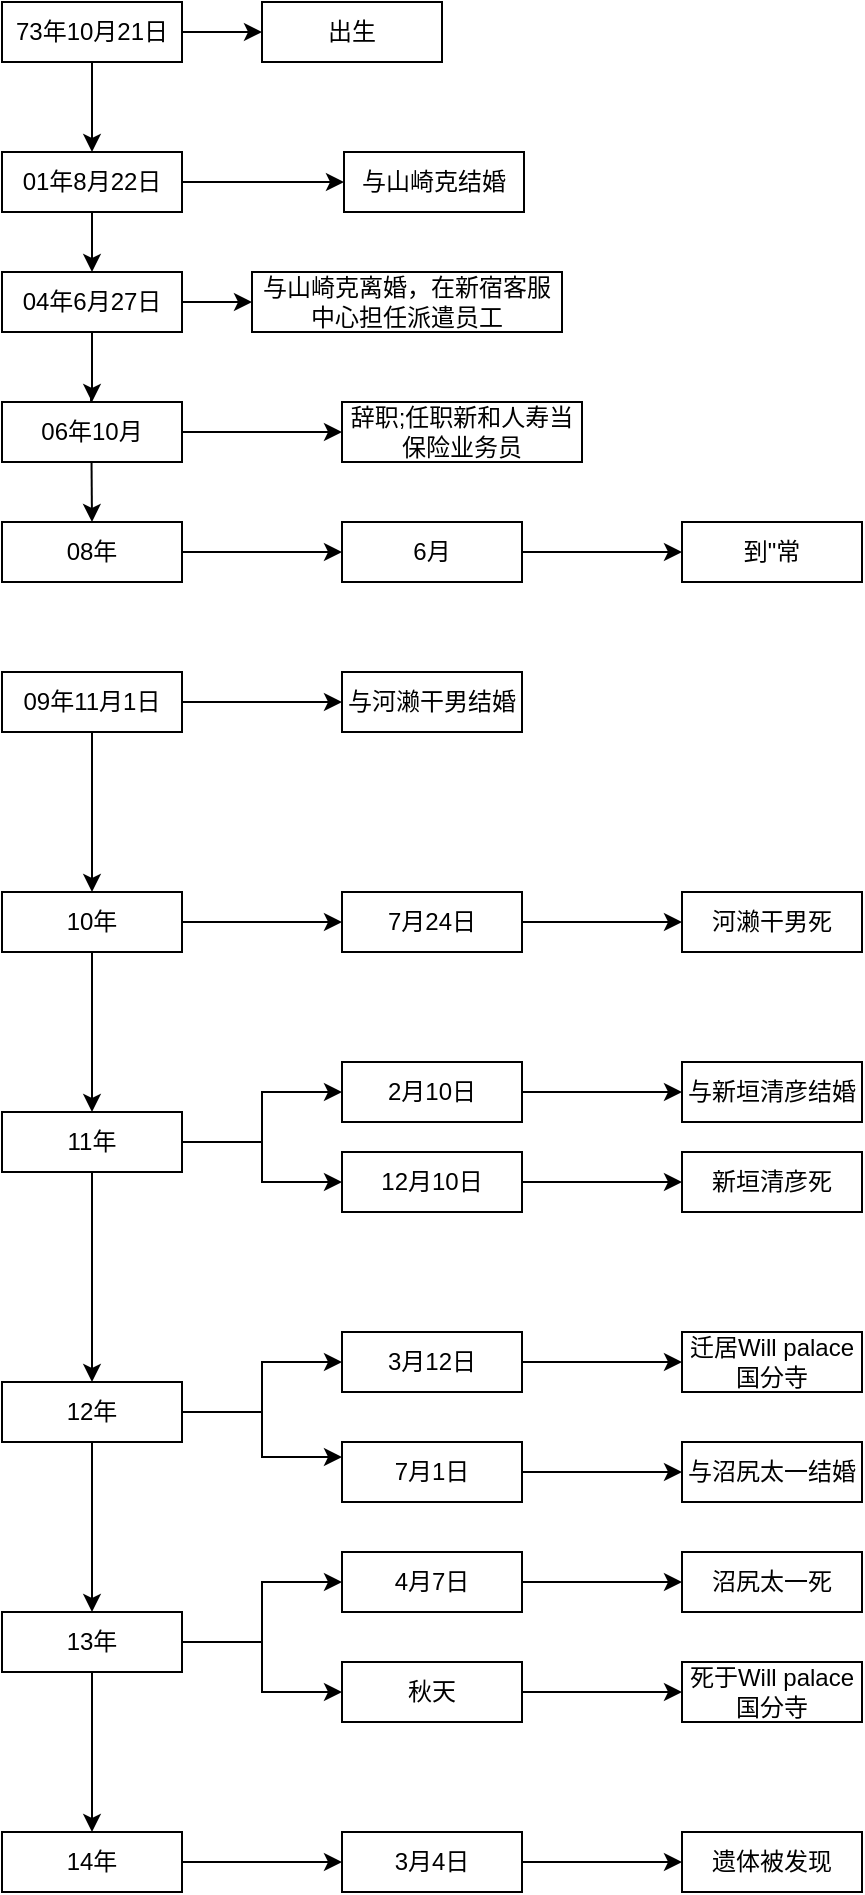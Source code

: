<mxfile version="16.2.2" type="github">
  <diagram id="NN0y3WyNkyOe7qQfY7lL" name="第 1 页">
    <mxGraphModel dx="1058" dy="642" grid="1" gridSize="10" guides="1" tooltips="1" connect="1" arrows="1" fold="1" page="1" pageScale="1" pageWidth="827" pageHeight="1169" math="0" shadow="0">
      <root>
        <mxCell id="0" />
        <mxCell id="1" parent="0" />
        <mxCell id="WIrS2NorhR0GccS97uFX-5" style="edgeStyle=orthogonalEdgeStyle;rounded=0;orthogonalLoop=1;jettySize=auto;html=1;" parent="1" source="WIrS2NorhR0GccS97uFX-1" target="WIrS2NorhR0GccS97uFX-4" edge="1">
          <mxGeometry relative="1" as="geometry" />
        </mxCell>
        <mxCell id="WIrS2NorhR0GccS97uFX-7" style="edgeStyle=orthogonalEdgeStyle;rounded=0;orthogonalLoop=1;jettySize=auto;html=1;exitX=0.5;exitY=1;exitDx=0;exitDy=0;" parent="1" source="WIrS2NorhR0GccS97uFX-1" target="WIrS2NorhR0GccS97uFX-6" edge="1">
          <mxGeometry relative="1" as="geometry" />
        </mxCell>
        <mxCell id="WIrS2NorhR0GccS97uFX-1" value="73年10月21日" style="rounded=0;whiteSpace=wrap;html=1;" parent="1" vertex="1">
          <mxGeometry x="160" width="90" height="30" as="geometry" />
        </mxCell>
        <mxCell id="WIrS2NorhR0GccS97uFX-4" value="出生" style="rounded=0;whiteSpace=wrap;html=1;" parent="1" vertex="1">
          <mxGeometry x="290" width="90" height="30" as="geometry" />
        </mxCell>
        <mxCell id="WIrS2NorhR0GccS97uFX-9" value="" style="edgeStyle=orthogonalEdgeStyle;rounded=0;orthogonalLoop=1;jettySize=auto;html=1;" parent="1" source="WIrS2NorhR0GccS97uFX-6" target="WIrS2NorhR0GccS97uFX-8" edge="1">
          <mxGeometry relative="1" as="geometry" />
        </mxCell>
        <mxCell id="WIrS2NorhR0GccS97uFX-11" style="edgeStyle=orthogonalEdgeStyle;rounded=0;orthogonalLoop=1;jettySize=auto;html=1;exitX=0.5;exitY=1;exitDx=0;exitDy=0;" parent="1" source="WIrS2NorhR0GccS97uFX-6" target="WIrS2NorhR0GccS97uFX-10" edge="1">
          <mxGeometry relative="1" as="geometry" />
        </mxCell>
        <mxCell id="WIrS2NorhR0GccS97uFX-6" value="01年8月22日" style="rounded=0;whiteSpace=wrap;html=1;" parent="1" vertex="1">
          <mxGeometry x="160" y="75" width="90" height="30" as="geometry" />
        </mxCell>
        <mxCell id="WIrS2NorhR0GccS97uFX-8" value="与山崎克结婚" style="rounded=0;whiteSpace=wrap;html=1;" parent="1" vertex="1">
          <mxGeometry x="331" y="75" width="90" height="30" as="geometry" />
        </mxCell>
        <mxCell id="WIrS2NorhR0GccS97uFX-13" style="edgeStyle=orthogonalEdgeStyle;rounded=0;orthogonalLoop=1;jettySize=auto;html=1;exitX=1;exitY=0.5;exitDx=0;exitDy=0;" parent="1" source="WIrS2NorhR0GccS97uFX-10" target="WIrS2NorhR0GccS97uFX-12" edge="1">
          <mxGeometry relative="1" as="geometry" />
        </mxCell>
        <mxCell id="WIrS2NorhR0GccS97uFX-15" style="edgeStyle=orthogonalEdgeStyle;rounded=0;orthogonalLoop=1;jettySize=auto;html=1;exitX=0.5;exitY=1;exitDx=0;exitDy=0;entryX=0.5;entryY=0;entryDx=0;entryDy=0;" parent="1" target="Df0k519SetaLiw9mAWVr-11" edge="1">
          <mxGeometry relative="1" as="geometry">
            <mxPoint x="204.5" y="195" as="sourcePoint" />
            <mxPoint x="204.5" y="365" as="targetPoint" />
          </mxGeometry>
        </mxCell>
        <mxCell id="Df0k519SetaLiw9mAWVr-5" style="edgeStyle=orthogonalEdgeStyle;rounded=0;orthogonalLoop=1;jettySize=auto;html=1;exitX=0.5;exitY=1;exitDx=0;exitDy=0;" edge="1" parent="1" source="WIrS2NorhR0GccS97uFX-10" target="Df0k519SetaLiw9mAWVr-4">
          <mxGeometry relative="1" as="geometry" />
        </mxCell>
        <mxCell id="WIrS2NorhR0GccS97uFX-10" value="04年6月27日" style="rounded=0;whiteSpace=wrap;html=1;" parent="1" vertex="1">
          <mxGeometry x="160" y="135" width="90" height="30" as="geometry" />
        </mxCell>
        <mxCell id="WIrS2NorhR0GccS97uFX-12" value="与山崎克离婚，在新宿客服中心担任派遣员工" style="rounded=0;whiteSpace=wrap;html=1;" parent="1" vertex="1">
          <mxGeometry x="285" y="135" width="155" height="30" as="geometry" />
        </mxCell>
        <mxCell id="WIrS2NorhR0GccS97uFX-17" value="" style="edgeStyle=orthogonalEdgeStyle;rounded=0;orthogonalLoop=1;jettySize=auto;html=1;" parent="1" source="WIrS2NorhR0GccS97uFX-14" target="WIrS2NorhR0GccS97uFX-16" edge="1">
          <mxGeometry relative="1" as="geometry" />
        </mxCell>
        <mxCell id="WIrS2NorhR0GccS97uFX-19" value="" style="edgeStyle=orthogonalEdgeStyle;rounded=0;orthogonalLoop=1;jettySize=auto;html=1;" parent="1" source="WIrS2NorhR0GccS97uFX-14" target="WIrS2NorhR0GccS97uFX-18" edge="1">
          <mxGeometry relative="1" as="geometry" />
        </mxCell>
        <mxCell id="WIrS2NorhR0GccS97uFX-14" value="09年11月1日" style="rounded=0;whiteSpace=wrap;html=1;" parent="1" vertex="1">
          <mxGeometry x="160" y="335" width="90" height="30" as="geometry" />
        </mxCell>
        <mxCell id="WIrS2NorhR0GccS97uFX-16" value="与河濑干男结婚" style="rounded=0;whiteSpace=wrap;html=1;" parent="1" vertex="1">
          <mxGeometry x="330" y="335" width="90" height="30" as="geometry" />
        </mxCell>
        <mxCell id="WIrS2NorhR0GccS97uFX-21" value="" style="edgeStyle=orthogonalEdgeStyle;rounded=0;orthogonalLoop=1;jettySize=auto;html=1;" parent="1" source="WIrS2NorhR0GccS97uFX-18" target="WIrS2NorhR0GccS97uFX-20" edge="1">
          <mxGeometry relative="1" as="geometry" />
        </mxCell>
        <mxCell id="WIrS2NorhR0GccS97uFX-25" value="" style="edgeStyle=orthogonalEdgeStyle;rounded=0;orthogonalLoop=1;jettySize=auto;html=1;" parent="1" source="WIrS2NorhR0GccS97uFX-18" target="WIrS2NorhR0GccS97uFX-24" edge="1">
          <mxGeometry relative="1" as="geometry" />
        </mxCell>
        <mxCell id="WIrS2NorhR0GccS97uFX-18" value="10年" style="rounded=0;whiteSpace=wrap;html=1;" parent="1" vertex="1">
          <mxGeometry x="160" y="445" width="90" height="30" as="geometry" />
        </mxCell>
        <mxCell id="WIrS2NorhR0GccS97uFX-23" value="" style="edgeStyle=orthogonalEdgeStyle;rounded=0;orthogonalLoop=1;jettySize=auto;html=1;" parent="1" source="WIrS2NorhR0GccS97uFX-20" target="WIrS2NorhR0GccS97uFX-22" edge="1">
          <mxGeometry relative="1" as="geometry" />
        </mxCell>
        <mxCell id="WIrS2NorhR0GccS97uFX-20" value="7月24日" style="rounded=0;whiteSpace=wrap;html=1;" parent="1" vertex="1">
          <mxGeometry x="330" y="445" width="90" height="30" as="geometry" />
        </mxCell>
        <mxCell id="WIrS2NorhR0GccS97uFX-22" value="河濑干男死" style="rounded=0;whiteSpace=wrap;html=1;" parent="1" vertex="1">
          <mxGeometry x="500" y="445" width="90" height="30" as="geometry" />
        </mxCell>
        <mxCell id="WIrS2NorhR0GccS97uFX-27" value="" style="edgeStyle=orthogonalEdgeStyle;rounded=0;orthogonalLoop=1;jettySize=auto;html=1;" parent="1" source="WIrS2NorhR0GccS97uFX-24" target="WIrS2NorhR0GccS97uFX-26" edge="1">
          <mxGeometry relative="1" as="geometry" />
        </mxCell>
        <mxCell id="WIrS2NorhR0GccS97uFX-41" style="edgeStyle=orthogonalEdgeStyle;rounded=0;orthogonalLoop=1;jettySize=auto;html=1;exitX=1;exitY=0.5;exitDx=0;exitDy=0;" parent="1" source="WIrS2NorhR0GccS97uFX-24" target="WIrS2NorhR0GccS97uFX-36" edge="1">
          <mxGeometry relative="1" as="geometry" />
        </mxCell>
        <mxCell id="WIrS2NorhR0GccS97uFX-43" value="" style="edgeStyle=orthogonalEdgeStyle;rounded=0;orthogonalLoop=1;jettySize=auto;html=1;" parent="1" source="WIrS2NorhR0GccS97uFX-24" target="WIrS2NorhR0GccS97uFX-42" edge="1">
          <mxGeometry relative="1" as="geometry" />
        </mxCell>
        <mxCell id="WIrS2NorhR0GccS97uFX-24" value="11年" style="rounded=0;whiteSpace=wrap;html=1;" parent="1" vertex="1">
          <mxGeometry x="160" y="555" width="90" height="30" as="geometry" />
        </mxCell>
        <mxCell id="WIrS2NorhR0GccS97uFX-29" value="" style="edgeStyle=orthogonalEdgeStyle;rounded=0;orthogonalLoop=1;jettySize=auto;html=1;" parent="1" source="WIrS2NorhR0GccS97uFX-26" target="WIrS2NorhR0GccS97uFX-28" edge="1">
          <mxGeometry relative="1" as="geometry" />
        </mxCell>
        <mxCell id="WIrS2NorhR0GccS97uFX-26" value="2月10日" style="rounded=0;whiteSpace=wrap;html=1;" parent="1" vertex="1">
          <mxGeometry x="330" y="530" width="90" height="30" as="geometry" />
        </mxCell>
        <mxCell id="WIrS2NorhR0GccS97uFX-28" value="与新垣清彦结婚" style="rounded=0;whiteSpace=wrap;html=1;" parent="1" vertex="1">
          <mxGeometry x="500" y="530" width="90" height="30" as="geometry" />
        </mxCell>
        <mxCell id="WIrS2NorhR0GccS97uFX-39" value="" style="edgeStyle=orthogonalEdgeStyle;rounded=0;orthogonalLoop=1;jettySize=auto;html=1;" parent="1" source="WIrS2NorhR0GccS97uFX-36" target="WIrS2NorhR0GccS97uFX-38" edge="1">
          <mxGeometry relative="1" as="geometry" />
        </mxCell>
        <mxCell id="WIrS2NorhR0GccS97uFX-36" value="12月10日" style="rounded=0;whiteSpace=wrap;html=1;" parent="1" vertex="1">
          <mxGeometry x="330" y="575" width="90" height="30" as="geometry" />
        </mxCell>
        <mxCell id="WIrS2NorhR0GccS97uFX-38" value="新垣清彦死" style="rounded=0;whiteSpace=wrap;html=1;" parent="1" vertex="1">
          <mxGeometry x="500" y="575" width="90" height="30" as="geometry" />
        </mxCell>
        <mxCell id="WIrS2NorhR0GccS97uFX-45" value="" style="edgeStyle=orthogonalEdgeStyle;rounded=0;orthogonalLoop=1;jettySize=auto;html=1;" parent="1" source="WIrS2NorhR0GccS97uFX-42" target="WIrS2NorhR0GccS97uFX-44" edge="1">
          <mxGeometry relative="1" as="geometry" />
        </mxCell>
        <mxCell id="WIrS2NorhR0GccS97uFX-54" value="" style="edgeStyle=orthogonalEdgeStyle;rounded=0;orthogonalLoop=1;jettySize=auto;html=1;" parent="1" source="WIrS2NorhR0GccS97uFX-42" target="WIrS2NorhR0GccS97uFX-53" edge="1">
          <mxGeometry relative="1" as="geometry" />
        </mxCell>
        <mxCell id="WIrS2NorhR0GccS97uFX-62" style="edgeStyle=orthogonalEdgeStyle;rounded=0;orthogonalLoop=1;jettySize=auto;html=1;exitX=1;exitY=0.5;exitDx=0;exitDy=0;entryX=0;entryY=0.25;entryDx=0;entryDy=0;" parent="1" source="WIrS2NorhR0GccS97uFX-42" target="WIrS2NorhR0GccS97uFX-48" edge="1">
          <mxGeometry relative="1" as="geometry" />
        </mxCell>
        <mxCell id="WIrS2NorhR0GccS97uFX-42" value="12年" style="rounded=0;whiteSpace=wrap;html=1;" parent="1" vertex="1">
          <mxGeometry x="160" y="690" width="90" height="30" as="geometry" />
        </mxCell>
        <mxCell id="WIrS2NorhR0GccS97uFX-47" value="" style="edgeStyle=orthogonalEdgeStyle;rounded=0;orthogonalLoop=1;jettySize=auto;html=1;" parent="1" source="WIrS2NorhR0GccS97uFX-44" target="WIrS2NorhR0GccS97uFX-46" edge="1">
          <mxGeometry relative="1" as="geometry" />
        </mxCell>
        <mxCell id="WIrS2NorhR0GccS97uFX-44" value="3月12日" style="rounded=0;whiteSpace=wrap;html=1;" parent="1" vertex="1">
          <mxGeometry x="330" y="665" width="90" height="30" as="geometry" />
        </mxCell>
        <mxCell id="WIrS2NorhR0GccS97uFX-46" value="迁居Will palace国分寺" style="rounded=0;whiteSpace=wrap;html=1;" parent="1" vertex="1">
          <mxGeometry x="500" y="665" width="90" height="30" as="geometry" />
        </mxCell>
        <mxCell id="WIrS2NorhR0GccS97uFX-52" value="" style="edgeStyle=orthogonalEdgeStyle;rounded=0;orthogonalLoop=1;jettySize=auto;html=1;" parent="1" source="WIrS2NorhR0GccS97uFX-48" target="WIrS2NorhR0GccS97uFX-51" edge="1">
          <mxGeometry relative="1" as="geometry" />
        </mxCell>
        <mxCell id="WIrS2NorhR0GccS97uFX-48" value="7月1日" style="rounded=0;whiteSpace=wrap;html=1;" parent="1" vertex="1">
          <mxGeometry x="330" y="720" width="90" height="30" as="geometry" />
        </mxCell>
        <mxCell id="WIrS2NorhR0GccS97uFX-51" value="与沼尻太一结婚" style="rounded=0;whiteSpace=wrap;html=1;" parent="1" vertex="1">
          <mxGeometry x="500" y="720" width="90" height="30" as="geometry" />
        </mxCell>
        <mxCell id="WIrS2NorhR0GccS97uFX-56" value="" style="edgeStyle=orthogonalEdgeStyle;rounded=0;orthogonalLoop=1;jettySize=auto;html=1;" parent="1" source="WIrS2NorhR0GccS97uFX-53" target="WIrS2NorhR0GccS97uFX-55" edge="1">
          <mxGeometry relative="1" as="geometry" />
        </mxCell>
        <mxCell id="WIrS2NorhR0GccS97uFX-63" style="edgeStyle=orthogonalEdgeStyle;rounded=0;orthogonalLoop=1;jettySize=auto;html=1;exitX=1;exitY=0.5;exitDx=0;exitDy=0;entryX=0;entryY=0.5;entryDx=0;entryDy=0;" parent="1" source="WIrS2NorhR0GccS97uFX-53" target="WIrS2NorhR0GccS97uFX-59" edge="1">
          <mxGeometry relative="1" as="geometry" />
        </mxCell>
        <mxCell id="WIrS2NorhR0GccS97uFX-65" value="" style="edgeStyle=orthogonalEdgeStyle;rounded=0;orthogonalLoop=1;jettySize=auto;html=1;" parent="1" source="WIrS2NorhR0GccS97uFX-53" target="WIrS2NorhR0GccS97uFX-64" edge="1">
          <mxGeometry relative="1" as="geometry" />
        </mxCell>
        <mxCell id="WIrS2NorhR0GccS97uFX-53" value="13年" style="rounded=0;whiteSpace=wrap;html=1;" parent="1" vertex="1">
          <mxGeometry x="160" y="805" width="90" height="30" as="geometry" />
        </mxCell>
        <mxCell id="WIrS2NorhR0GccS97uFX-58" value="" style="edgeStyle=orthogonalEdgeStyle;rounded=0;orthogonalLoop=1;jettySize=auto;html=1;" parent="1" source="WIrS2NorhR0GccS97uFX-55" target="WIrS2NorhR0GccS97uFX-57" edge="1">
          <mxGeometry relative="1" as="geometry" />
        </mxCell>
        <mxCell id="WIrS2NorhR0GccS97uFX-55" value="4月7日" style="rounded=0;whiteSpace=wrap;html=1;" parent="1" vertex="1">
          <mxGeometry x="330" y="775" width="90" height="30" as="geometry" />
        </mxCell>
        <mxCell id="WIrS2NorhR0GccS97uFX-57" value="沼尻太一死" style="rounded=0;whiteSpace=wrap;html=1;" parent="1" vertex="1">
          <mxGeometry x="500" y="775" width="90" height="30" as="geometry" />
        </mxCell>
        <mxCell id="WIrS2NorhR0GccS97uFX-61" value="" style="edgeStyle=orthogonalEdgeStyle;rounded=0;orthogonalLoop=1;jettySize=auto;html=1;" parent="1" source="WIrS2NorhR0GccS97uFX-59" target="WIrS2NorhR0GccS97uFX-60" edge="1">
          <mxGeometry relative="1" as="geometry" />
        </mxCell>
        <mxCell id="WIrS2NorhR0GccS97uFX-59" value="秋天" style="rounded=0;whiteSpace=wrap;html=1;" parent="1" vertex="1">
          <mxGeometry x="330" y="830" width="90" height="30" as="geometry" />
        </mxCell>
        <mxCell id="WIrS2NorhR0GccS97uFX-60" value="死于Will palace国分寺" style="rounded=0;whiteSpace=wrap;html=1;" parent="1" vertex="1">
          <mxGeometry x="500" y="830" width="90" height="30" as="geometry" />
        </mxCell>
        <mxCell id="WIrS2NorhR0GccS97uFX-67" value="" style="edgeStyle=orthogonalEdgeStyle;rounded=0;orthogonalLoop=1;jettySize=auto;html=1;" parent="1" source="WIrS2NorhR0GccS97uFX-64" target="WIrS2NorhR0GccS97uFX-66" edge="1">
          <mxGeometry relative="1" as="geometry" />
        </mxCell>
        <mxCell id="WIrS2NorhR0GccS97uFX-64" value="14年" style="rounded=0;whiteSpace=wrap;html=1;" parent="1" vertex="1">
          <mxGeometry x="160" y="915" width="90" height="30" as="geometry" />
        </mxCell>
        <mxCell id="WIrS2NorhR0GccS97uFX-69" value="" style="edgeStyle=orthogonalEdgeStyle;rounded=0;orthogonalLoop=1;jettySize=auto;html=1;" parent="1" source="WIrS2NorhR0GccS97uFX-66" target="WIrS2NorhR0GccS97uFX-68" edge="1">
          <mxGeometry relative="1" as="geometry" />
        </mxCell>
        <mxCell id="WIrS2NorhR0GccS97uFX-66" value="3月4日" style="rounded=0;whiteSpace=wrap;html=1;" parent="1" vertex="1">
          <mxGeometry x="330" y="915" width="90" height="30" as="geometry" />
        </mxCell>
        <mxCell id="WIrS2NorhR0GccS97uFX-68" value="遗体被发现" style="rounded=0;whiteSpace=wrap;html=1;" parent="1" vertex="1">
          <mxGeometry x="500" y="915" width="90" height="30" as="geometry" />
        </mxCell>
        <mxCell id="Df0k519SetaLiw9mAWVr-7" value="" style="edgeStyle=orthogonalEdgeStyle;rounded=0;orthogonalLoop=1;jettySize=auto;html=1;" edge="1" parent="1" source="Df0k519SetaLiw9mAWVr-4" target="Df0k519SetaLiw9mAWVr-6">
          <mxGeometry relative="1" as="geometry" />
        </mxCell>
        <mxCell id="Df0k519SetaLiw9mAWVr-4" value="06年10月" style="rounded=0;whiteSpace=wrap;html=1;" vertex="1" parent="1">
          <mxGeometry x="160" y="200" width="90" height="30" as="geometry" />
        </mxCell>
        <mxCell id="Df0k519SetaLiw9mAWVr-6" value="辞职;任职新和人寿当保险业务员" style="rounded=0;whiteSpace=wrap;html=1;" vertex="1" parent="1">
          <mxGeometry x="330" y="200" width="120" height="30" as="geometry" />
        </mxCell>
        <mxCell id="Df0k519SetaLiw9mAWVr-13" value="" style="edgeStyle=orthogonalEdgeStyle;rounded=0;orthogonalLoop=1;jettySize=auto;html=1;" edge="1" parent="1" source="Df0k519SetaLiw9mAWVr-11" target="Df0k519SetaLiw9mAWVr-12">
          <mxGeometry relative="1" as="geometry" />
        </mxCell>
        <mxCell id="Df0k519SetaLiw9mAWVr-11" value="08年" style="rounded=0;whiteSpace=wrap;html=1;" vertex="1" parent="1">
          <mxGeometry x="160" y="260" width="90" height="30" as="geometry" />
        </mxCell>
        <mxCell id="Df0k519SetaLiw9mAWVr-15" value="" style="edgeStyle=orthogonalEdgeStyle;rounded=0;orthogonalLoop=1;jettySize=auto;html=1;" edge="1" parent="1" source="Df0k519SetaLiw9mAWVr-12" target="Df0k519SetaLiw9mAWVr-14">
          <mxGeometry relative="1" as="geometry" />
        </mxCell>
        <mxCell id="Df0k519SetaLiw9mAWVr-12" value="6月" style="rounded=0;whiteSpace=wrap;html=1;" vertex="1" parent="1">
          <mxGeometry x="330" y="260" width="90" height="30" as="geometry" />
        </mxCell>
        <mxCell id="Df0k519SetaLiw9mAWVr-14" value="到&quot;常" style="rounded=0;whiteSpace=wrap;html=1;" vertex="1" parent="1">
          <mxGeometry x="500" y="260" width="90" height="30" as="geometry" />
        </mxCell>
      </root>
    </mxGraphModel>
  </diagram>
</mxfile>
